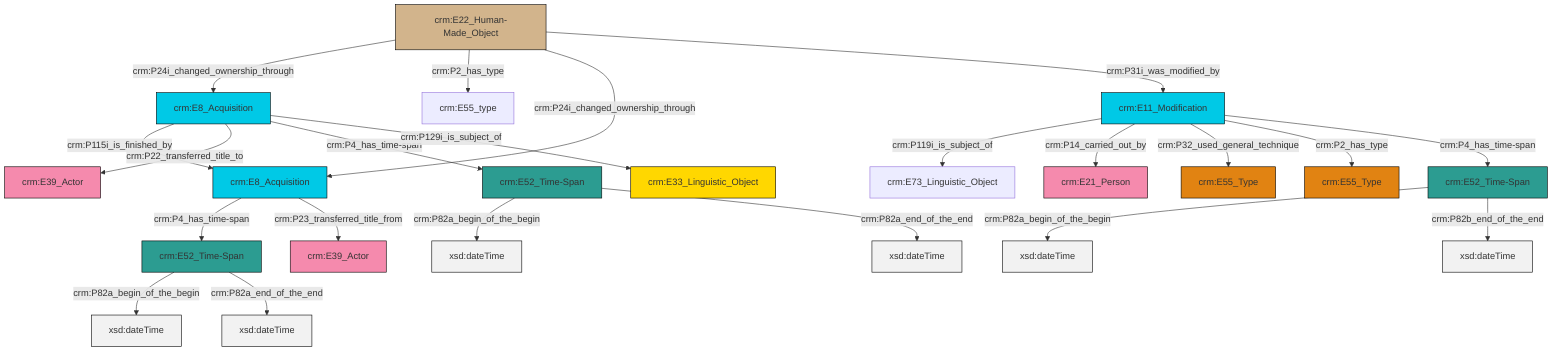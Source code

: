 graph TD
classDef Literal fill:#f2f2f2,stroke:#000000;
classDef CRM_Entity fill:#FFFFFF,stroke:#000000;
classDef Temporal_Entity fill:#00C9E6, stroke:#000000;
classDef Type fill:#E18312, stroke:#000000;
classDef Time-Span fill:#2C9C91, stroke:#000000;
classDef Appellation fill:#FFEB7F, stroke:#000000;
classDef Place fill:#008836, stroke:#000000;
classDef Persistent_Item fill:#B266B2, stroke:#000000;
classDef Conceptual_Object fill:#FFD700, stroke:#000000;
classDef Physical_Thing fill:#D2B48C, stroke:#000000;
classDef Actor fill:#f58aad, stroke:#000000;
classDef PC_Classes fill:#4ce600, stroke:#000000;
classDef Multi fill:#cccccc,stroke:#000000;

0["crm:E22_Human-Made_Object"]:::Physical_Thing -->|crm:P24i_changed_ownership_through| 1["crm:E8_Acquisition"]:::Temporal_Entity
7["crm:E52_Time-Span"]:::Time-Span -->|crm:P82a_begin_of_the_begin| 8[xsd:dateTime]:::Literal
11["crm:E11_Modification"]:::Temporal_Entity -->|crm:P119i_is_subject_of| 12["crm:E73_Linguistic_Object"]:::Default
4["crm:E52_Time-Span"]:::Time-Span -->|crm:P82a_begin_of_the_begin| 13[xsd:dateTime]:::Literal
15["crm:E52_Time-Span"]:::Time-Span -->|crm:P82a_begin_of_the_begin| 16[xsd:dateTime]:::Literal
1["crm:E8_Acquisition"]:::Temporal_Entity -->|crm:P115i_is_finished_by| 2["crm:E8_Acquisition"]:::Temporal_Entity
15["crm:E52_Time-Span"]:::Time-Span -->|crm:P82a_end_of_the_end| 17[xsd:dateTime]:::Literal
0["crm:E22_Human-Made_Object"]:::Physical_Thing -->|crm:P2_has_type| 18["crm:E55_type"]:::Default
7["crm:E52_Time-Span"]:::Time-Span -->|crm:P82b_end_of_the_end| 19[xsd:dateTime]:::Literal
11["crm:E11_Modification"]:::Temporal_Entity -->|crm:P14_carried_out_by| 20["crm:E21_Person"]:::Actor
4["crm:E52_Time-Span"]:::Time-Span -->|crm:P82a_end_of_the_end| 23[xsd:dateTime]:::Literal
11["crm:E11_Modification"]:::Temporal_Entity -->|crm:P32_used_general_technique| 25["crm:E55_Type"]:::Type
1["crm:E8_Acquisition"]:::Temporal_Entity -->|crm:P22_transferred_title_to| 9["crm:E39_Actor"]:::Actor
1["crm:E8_Acquisition"]:::Temporal_Entity -->|crm:P4_has_time-span| 4["crm:E52_Time-Span"]:::Time-Span
0["crm:E22_Human-Made_Object"]:::Physical_Thing -->|crm:P24i_changed_ownership_through| 2["crm:E8_Acquisition"]:::Temporal_Entity
0["crm:E22_Human-Made_Object"]:::Physical_Thing -->|crm:P31i_was_modified_by| 11["crm:E11_Modification"]:::Temporal_Entity
11["crm:E11_Modification"]:::Temporal_Entity -->|crm:P2_has_type| 28["crm:E55_Type"]:::Type
2["crm:E8_Acquisition"]:::Temporal_Entity -->|crm:P4_has_time-span| 15["crm:E52_Time-Span"]:::Time-Span
1["crm:E8_Acquisition"]:::Temporal_Entity -->|crm:P129i_is_subject_of| 32["crm:E33_Linguistic_Object"]:::Conceptual_Object
11["crm:E11_Modification"]:::Temporal_Entity -->|crm:P4_has_time-span| 7["crm:E52_Time-Span"]:::Time-Span
2["crm:E8_Acquisition"]:::Temporal_Entity -->|crm:P23_transferred_title_from| 30["crm:E39_Actor"]:::Actor